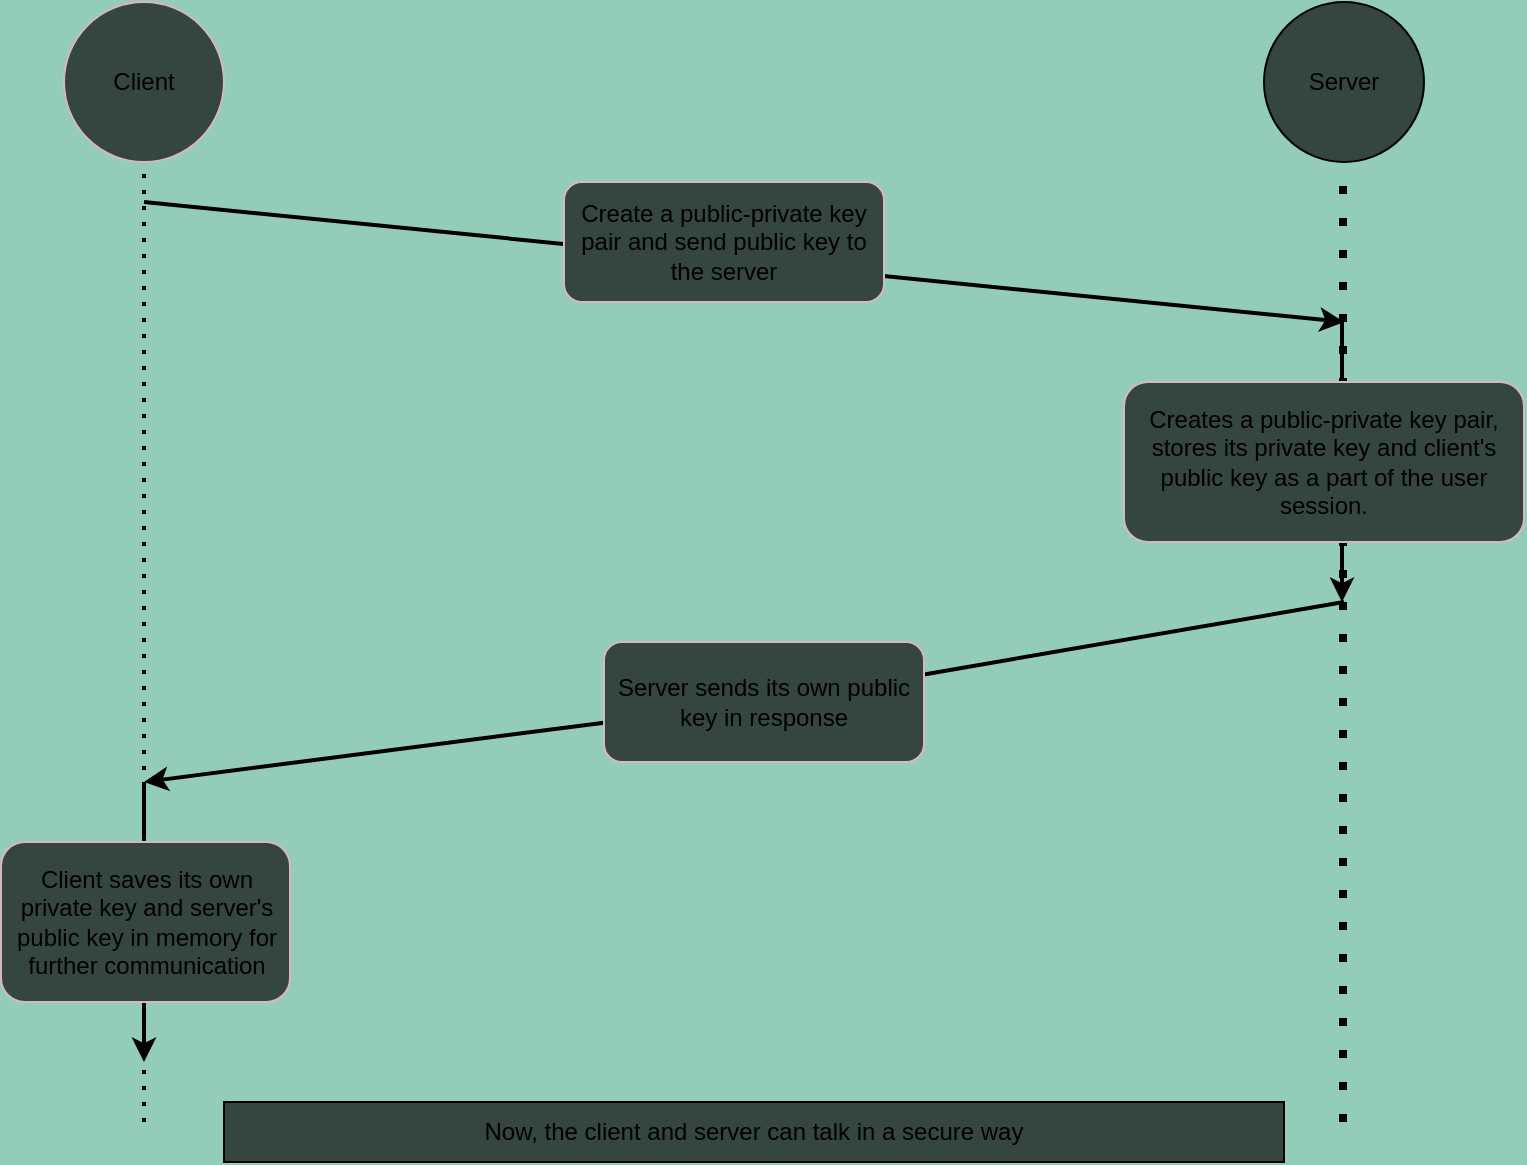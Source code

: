 <mxfile>
    <diagram id="EfPt7qEW66p7dg55XCZY" name="Page-1">
        <mxGraphModel dx="1066" dy="647" grid="1" gridSize="10" guides="1" tooltips="1" connect="1" arrows="1" fold="1" page="1" pageScale="1" pageWidth="827" pageHeight="1169" background="#94ccba" math="0" shadow="0">
            <root>
                <mxCell id="0"/>
                <mxCell id="1" parent="0"/>
                <mxCell id="2" value="Client" style="ellipse;whiteSpace=wrap;html=1;aspect=fixed;fillColor=#354540;strokeColor=#d6b8b8;gradientColor=none;gradientDirection=east;fontColor=default;" parent="1" vertex="1">
                    <mxGeometry x="80" y="40" width="80" height="80" as="geometry"/>
                </mxCell>
                <mxCell id="9" value="Server" style="ellipse;whiteSpace=wrap;html=1;aspect=fixed;fillColor=#354540;gradientDirection=east;gradientColor=none;fontColor=default;" parent="1" vertex="1">
                    <mxGeometry x="680" y="40" width="80" height="80" as="geometry"/>
                </mxCell>
                <mxCell id="14" value="" style="endArrow=none;dashed=1;html=1;dashPattern=1 3;strokeWidth=2;entryX=0.5;entryY=1;entryDx=0;entryDy=0;strokeColor=#000000;" parent="1" target="2" edge="1">
                    <mxGeometry width="50" height="50" relative="1" as="geometry">
                        <mxPoint x="120" y="600" as="sourcePoint"/>
                        <mxPoint x="570" y="290" as="targetPoint"/>
                    </mxGeometry>
                </mxCell>
                <mxCell id="15" value="" style="endArrow=none;dashed=1;html=1;dashPattern=1 3;strokeWidth=4;entryX=0.5;entryY=1;entryDx=0;entryDy=0;strokeColor=#000000;" parent="1" edge="1">
                    <mxGeometry width="50" height="50" relative="1" as="geometry">
                        <mxPoint x="719.5" y="600" as="sourcePoint"/>
                        <mxPoint x="719.5" y="120" as="targetPoint"/>
                    </mxGeometry>
                </mxCell>
                <mxCell id="16" value="" style="endArrow=classic;html=1;strokeWidth=2;strokeColor=#000000;" parent="1" edge="1">
                    <mxGeometry width="50" height="50" relative="1" as="geometry">
                        <mxPoint x="120" y="140" as="sourcePoint"/>
                        <mxPoint x="720" y="200" as="targetPoint"/>
                    </mxGeometry>
                </mxCell>
                <mxCell id="5" value="Create a public-private key pair and send public key to the server" style="rounded=1;whiteSpace=wrap;html=1;fillColor=#354540;strokeColor=#d6b8b8;gradientColor=none;gradientDirection=east;fontColor=default;" parent="1" vertex="1">
                    <mxGeometry x="330" y="130" width="160" height="60" as="geometry"/>
                </mxCell>
                <mxCell id="17" value="" style="endArrow=classic;html=1;startArrow=none;strokeWidth=2;strokeColor=#000000;" parent="1" source="12" edge="1">
                    <mxGeometry width="50" height="50" relative="1" as="geometry">
                        <mxPoint x="720" y="340" as="sourcePoint"/>
                        <mxPoint x="120" y="430" as="targetPoint"/>
                    </mxGeometry>
                </mxCell>
                <mxCell id="20" value="" style="endArrow=classic;html=1;strokeWidth=2;strokeColor=#000000;" parent="1" edge="1">
                    <mxGeometry width="50" height="50" relative="1" as="geometry">
                        <mxPoint x="719" y="200" as="sourcePoint"/>
                        <mxPoint x="719" y="340" as="targetPoint"/>
                    </mxGeometry>
                </mxCell>
                <mxCell id="19" value="&lt;span style=&quot;font-family: Helvetica; font-size: 12px; font-style: normal; font-variant-ligatures: normal; font-variant-caps: normal; letter-spacing: normal; orphans: 2; text-align: center; text-indent: 0px; text-transform: none; widows: 2; word-spacing: 0px; -webkit-text-stroke-width: 0px; text-decoration-thickness: initial; text-decoration-style: initial; text-decoration-color: initial; float: none; display: inline !important;&quot;&gt;Creates a public-private key pair, stores its private key and client's public key as a part of the user session.&lt;/span&gt;" style="rounded=1;whiteSpace=wrap;html=1;strokeWidth=1;fillColor=#354540;strokeColor=#d6b8b8;gradientColor=none;gradientDirection=east;fontStyle=0;labelBackgroundColor=none;fontColor=default;" parent="1" vertex="1">
                    <mxGeometry x="610" y="230" width="200" height="80" as="geometry"/>
                </mxCell>
                <mxCell id="21" value="" style="endArrow=none;html=1;strokeWidth=2;strokeColor=#000000;" parent="1" target="12" edge="1">
                    <mxGeometry width="50" height="50" relative="1" as="geometry">
                        <mxPoint x="720" y="340" as="sourcePoint"/>
                        <mxPoint x="120" y="430" as="targetPoint"/>
                    </mxGeometry>
                </mxCell>
                <mxCell id="12" value="Server sends its own public key in response" style="rounded=1;whiteSpace=wrap;html=1;fillColor=#354540;strokeColor=#d6b8b8;gradientColor=none;gradientDirection=east;fontColor=default;" parent="1" vertex="1">
                    <mxGeometry x="350" y="360" width="160" height="60" as="geometry"/>
                </mxCell>
                <mxCell id="22" value="" style="endArrow=classic;html=1;strokeWidth=2;strokeColor=#000000;" parent="1" edge="1">
                    <mxGeometry width="50" height="50" relative="1" as="geometry">
                        <mxPoint x="120" y="430" as="sourcePoint"/>
                        <mxPoint x="120" y="570" as="targetPoint"/>
                    </mxGeometry>
                </mxCell>
                <mxCell id="23" value="Client saves its own private key and server's public key in memory for further communication" style="rounded=1;whiteSpace=wrap;html=1;strokeWidth=1;fillColor=#354540;strokeColor=#d6b8b8;gradientColor=none;gradientDirection=east;fontColor=default;" parent="1" vertex="1">
                    <mxGeometry x="48.5" y="460" width="144.5" height="80" as="geometry"/>
                </mxCell>
                <mxCell id="24" value="Now, the client and server can talk in a secure way" style="rounded=0;whiteSpace=wrap;html=1;strokeWidth=1;fillColor=#354540;gradientColor=none;fontColor=default;" parent="1" vertex="1">
                    <mxGeometry x="160" y="590" width="530" height="30" as="geometry"/>
                </mxCell>
            </root>
        </mxGraphModel>
    </diagram>
</mxfile>
